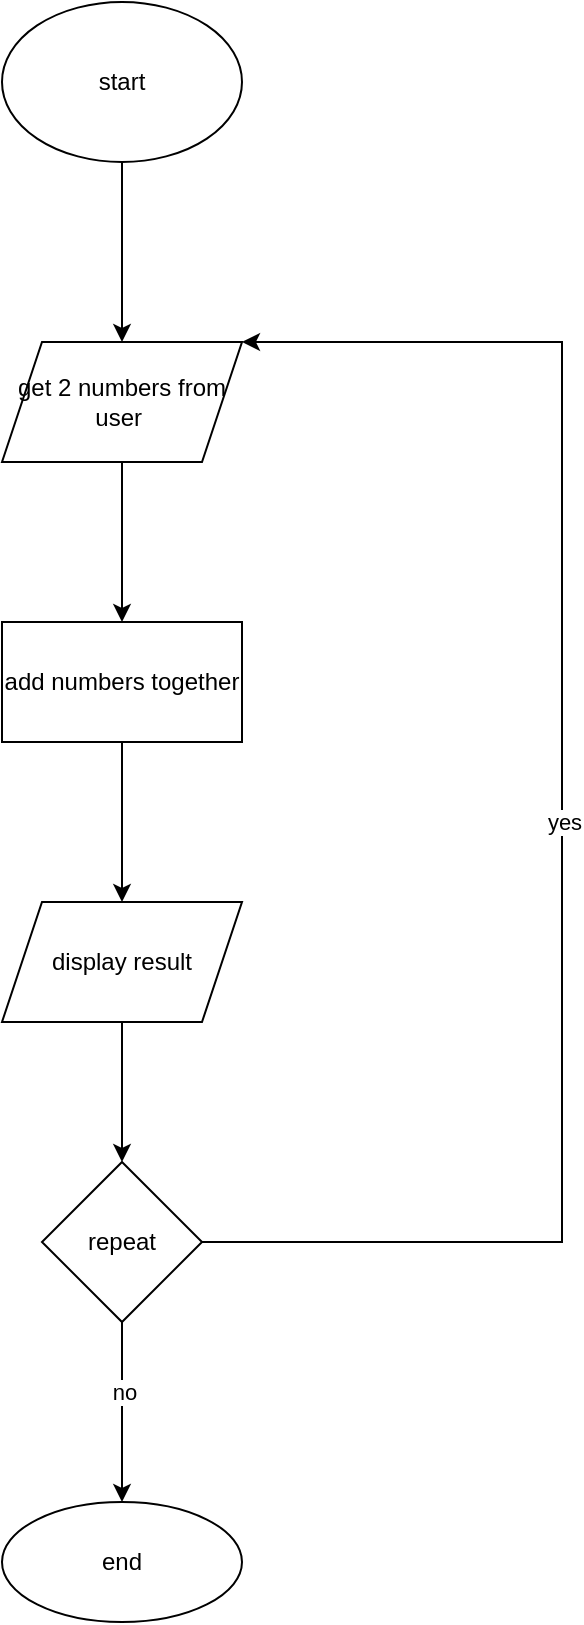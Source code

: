 <mxfile version="15.0.6" type="github">
  <diagram id="-eXaLO4H_5RZr0Oq7PAw" name="Page-1">
    <mxGraphModel dx="1038" dy="547" grid="1" gridSize="10" guides="1" tooltips="1" connect="1" arrows="1" fold="1" page="1" pageScale="1" pageWidth="850" pageHeight="1100" math="0" shadow="0">
      <root>
        <mxCell id="0" />
        <mxCell id="1" parent="0" />
        <mxCell id="TO8ghjme12CuV8IWHMLf-5" value="" style="edgeStyle=orthogonalEdgeStyle;rounded=0;orthogonalLoop=1;jettySize=auto;html=1;" edge="1" parent="1" source="TO8ghjme12CuV8IWHMLf-1" target="TO8ghjme12CuV8IWHMLf-4">
          <mxGeometry relative="1" as="geometry" />
        </mxCell>
        <mxCell id="TO8ghjme12CuV8IWHMLf-1" value="start" style="ellipse;whiteSpace=wrap;html=1;" vertex="1" parent="1">
          <mxGeometry x="110" y="30" width="120" height="80" as="geometry" />
        </mxCell>
        <mxCell id="TO8ghjme12CuV8IWHMLf-7" value="" style="edgeStyle=orthogonalEdgeStyle;rounded=0;orthogonalLoop=1;jettySize=auto;html=1;" edge="1" parent="1" source="TO8ghjme12CuV8IWHMLf-4" target="TO8ghjme12CuV8IWHMLf-6">
          <mxGeometry relative="1" as="geometry" />
        </mxCell>
        <mxCell id="TO8ghjme12CuV8IWHMLf-4" value="get 2 numbers from user&amp;nbsp;" style="shape=parallelogram;perimeter=parallelogramPerimeter;whiteSpace=wrap;html=1;fixedSize=1;" vertex="1" parent="1">
          <mxGeometry x="110" y="200" width="120" height="60" as="geometry" />
        </mxCell>
        <mxCell id="TO8ghjme12CuV8IWHMLf-9" value="" style="edgeStyle=orthogonalEdgeStyle;rounded=0;orthogonalLoop=1;jettySize=auto;html=1;" edge="1" parent="1" source="TO8ghjme12CuV8IWHMLf-6" target="TO8ghjme12CuV8IWHMLf-8">
          <mxGeometry relative="1" as="geometry" />
        </mxCell>
        <mxCell id="TO8ghjme12CuV8IWHMLf-6" value="add numbers together" style="whiteSpace=wrap;html=1;" vertex="1" parent="1">
          <mxGeometry x="110" y="340" width="120" height="60" as="geometry" />
        </mxCell>
        <mxCell id="TO8ghjme12CuV8IWHMLf-11" value="" style="edgeStyle=orthogonalEdgeStyle;rounded=0;orthogonalLoop=1;jettySize=auto;html=1;" edge="1" parent="1" source="TO8ghjme12CuV8IWHMLf-8" target="TO8ghjme12CuV8IWHMLf-10">
          <mxGeometry relative="1" as="geometry" />
        </mxCell>
        <mxCell id="TO8ghjme12CuV8IWHMLf-8" value="display result" style="shape=parallelogram;perimeter=parallelogramPerimeter;whiteSpace=wrap;html=1;fixedSize=1;" vertex="1" parent="1">
          <mxGeometry x="110" y="480" width="120" height="60" as="geometry" />
        </mxCell>
        <mxCell id="TO8ghjme12CuV8IWHMLf-12" style="edgeStyle=orthogonalEdgeStyle;rounded=0;orthogonalLoop=1;jettySize=auto;html=1;exitX=1;exitY=0.5;exitDx=0;exitDy=0;entryX=1;entryY=0;entryDx=0;entryDy=0;" edge="1" parent="1" source="TO8ghjme12CuV8IWHMLf-10" target="TO8ghjme12CuV8IWHMLf-4">
          <mxGeometry relative="1" as="geometry">
            <Array as="points">
              <mxPoint x="390" y="650" />
              <mxPoint x="390" y="200" />
            </Array>
          </mxGeometry>
        </mxCell>
        <mxCell id="TO8ghjme12CuV8IWHMLf-13" value="yes" style="edgeLabel;html=1;align=center;verticalAlign=middle;resizable=0;points=[];" vertex="1" connectable="0" parent="TO8ghjme12CuV8IWHMLf-12">
          <mxGeometry x="-0.011" y="-1" relative="1" as="geometry">
            <mxPoint as="offset" />
          </mxGeometry>
        </mxCell>
        <mxCell id="TO8ghjme12CuV8IWHMLf-15" value="" style="edgeStyle=orthogonalEdgeStyle;rounded=0;orthogonalLoop=1;jettySize=auto;html=1;" edge="1" parent="1" source="TO8ghjme12CuV8IWHMLf-10" target="TO8ghjme12CuV8IWHMLf-14">
          <mxGeometry relative="1" as="geometry" />
        </mxCell>
        <mxCell id="TO8ghjme12CuV8IWHMLf-16" value="no" style="edgeLabel;html=1;align=center;verticalAlign=middle;resizable=0;points=[];" vertex="1" connectable="0" parent="TO8ghjme12CuV8IWHMLf-15">
          <mxGeometry x="-0.218" y="1" relative="1" as="geometry">
            <mxPoint as="offset" />
          </mxGeometry>
        </mxCell>
        <mxCell id="TO8ghjme12CuV8IWHMLf-10" value="repeat" style="rhombus;whiteSpace=wrap;html=1;" vertex="1" parent="1">
          <mxGeometry x="130" y="610" width="80" height="80" as="geometry" />
        </mxCell>
        <mxCell id="TO8ghjme12CuV8IWHMLf-14" value="end" style="ellipse;whiteSpace=wrap;html=1;" vertex="1" parent="1">
          <mxGeometry x="110" y="780" width="120" height="60" as="geometry" />
        </mxCell>
      </root>
    </mxGraphModel>
  </diagram>
</mxfile>
